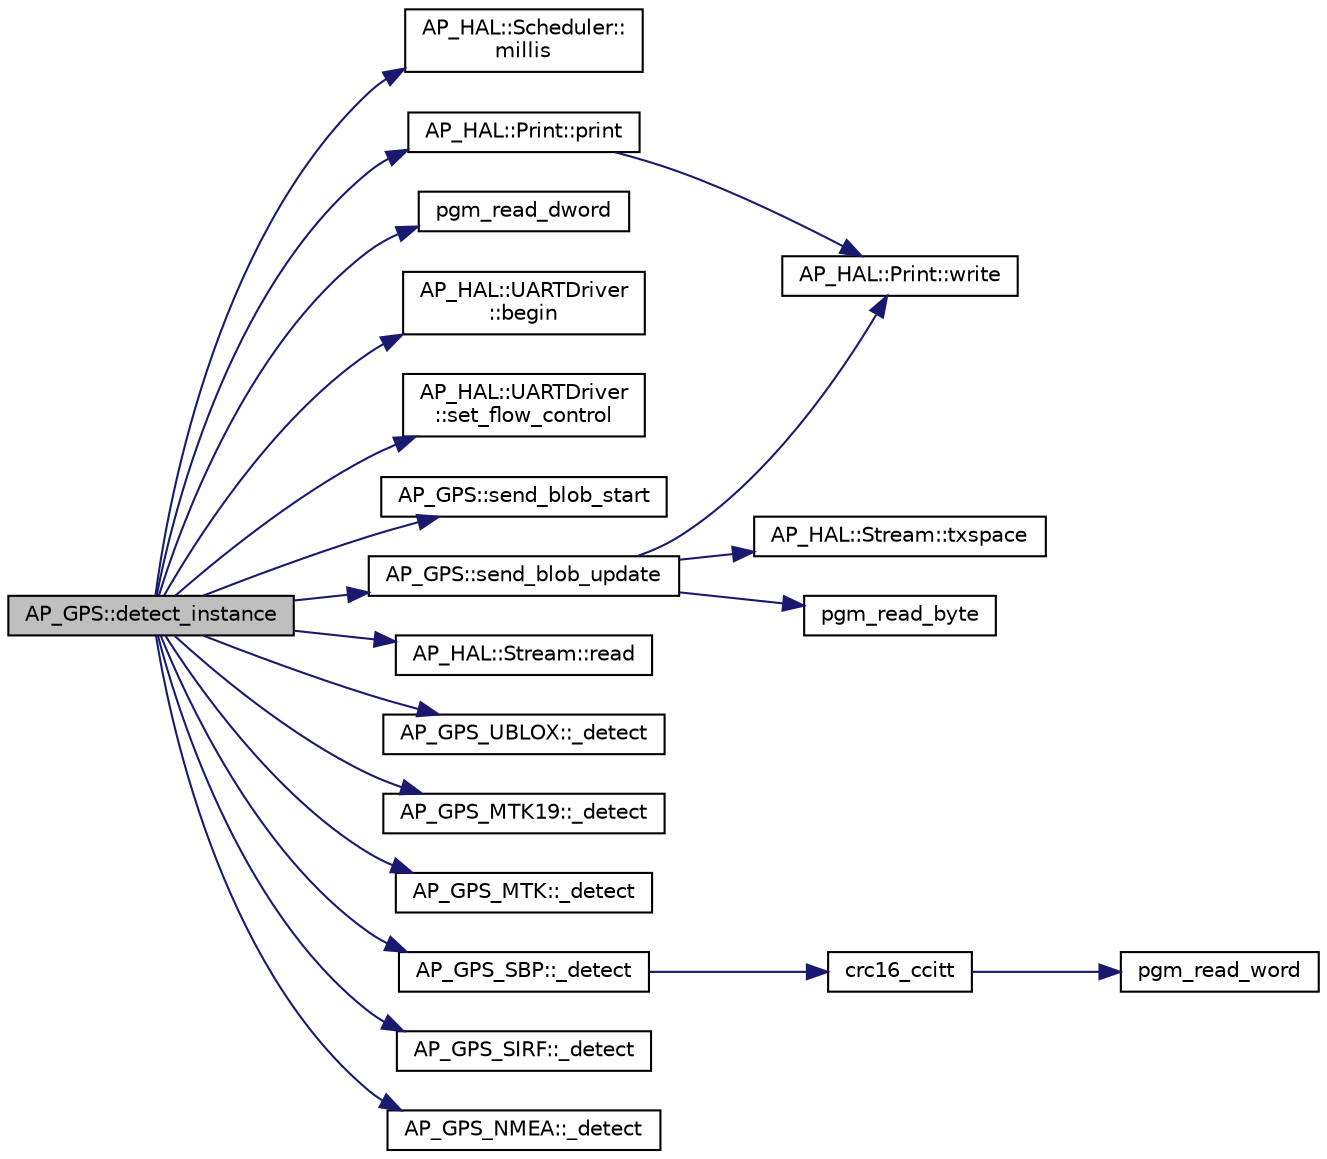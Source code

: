 digraph "AP_GPS::detect_instance"
{
 // INTERACTIVE_SVG=YES
  edge [fontname="Helvetica",fontsize="10",labelfontname="Helvetica",labelfontsize="10"];
  node [fontname="Helvetica",fontsize="10",shape=record];
  rankdir="LR";
  Node1 [label="AP_GPS::detect_instance",height=0.2,width=0.4,color="black", fillcolor="grey75", style="filled", fontcolor="black"];
  Node1 -> Node2 [color="midnightblue",fontsize="10",style="solid",fontname="Helvetica"];
  Node2 [label="AP_HAL::Scheduler::\lmillis",height=0.2,width=0.4,color="black", fillcolor="white", style="filled",URL="$classAP__HAL_1_1Scheduler.html#a26b68339fc68a562d8d3a1238d0ec8c1"];
  Node1 -> Node3 [color="midnightblue",fontsize="10",style="solid",fontname="Helvetica"];
  Node3 [label="AP_HAL::Print::print",height=0.2,width=0.4,color="black", fillcolor="white", style="filled",URL="$classAP__HAL_1_1Print.html#acfe80773011eb17dfb52c2fba517a093"];
  Node3 -> Node4 [color="midnightblue",fontsize="10",style="solid",fontname="Helvetica"];
  Node4 [label="AP_HAL::Print::write",height=0.2,width=0.4,color="black", fillcolor="white", style="filled",URL="$classAP__HAL_1_1Print.html#acc65391952a43334f8f5c9bef341f501"];
  Node1 -> Node5 [color="midnightblue",fontsize="10",style="solid",fontname="Helvetica"];
  Node5 [label="pgm_read_dword",height=0.2,width=0.4,color="black", fillcolor="white", style="filled",URL="$AP__Progmem_8h.html#a1940138bf478b967dbe8c1b559885bd1"];
  Node1 -> Node6 [color="midnightblue",fontsize="10",style="solid",fontname="Helvetica"];
  Node6 [label="AP_HAL::UARTDriver\l::begin",height=0.2,width=0.4,color="black", fillcolor="white", style="filled",URL="$classAP__HAL_1_1UARTDriver.html#a2a83124757f6f8f6eb4d25b11c9cb97e"];
  Node1 -> Node7 [color="midnightblue",fontsize="10",style="solid",fontname="Helvetica"];
  Node7 [label="AP_HAL::UARTDriver\l::set_flow_control",height=0.2,width=0.4,color="black", fillcolor="white", style="filled",URL="$classAP__HAL_1_1UARTDriver.html#ae831a0d75f4760267d444c522e1271a1"];
  Node1 -> Node8 [color="midnightblue",fontsize="10",style="solid",fontname="Helvetica"];
  Node8 [label="AP_GPS::send_blob_start",height=0.2,width=0.4,color="black", fillcolor="white", style="filled",URL="$classAP__GPS.html#a90b25b2edbb127b22e597a56f2a01e42"];
  Node1 -> Node9 [color="midnightblue",fontsize="10",style="solid",fontname="Helvetica"];
  Node9 [label="AP_GPS::send_blob_update",height=0.2,width=0.4,color="black", fillcolor="white", style="filled",URL="$classAP__GPS.html#ad4512e4952aa41566d6afb110e0fd6a1"];
  Node9 -> Node10 [color="midnightblue",fontsize="10",style="solid",fontname="Helvetica"];
  Node10 [label="AP_HAL::Stream::txspace",height=0.2,width=0.4,color="black", fillcolor="white", style="filled",URL="$classAP__HAL_1_1Stream.html#a7028834212873394e906bcaf7f4a06b3"];
  Node9 -> Node4 [color="midnightblue",fontsize="10",style="solid",fontname="Helvetica"];
  Node9 -> Node11 [color="midnightblue",fontsize="10",style="solid",fontname="Helvetica"];
  Node11 [label="pgm_read_byte",height=0.2,width=0.4,color="black", fillcolor="white", style="filled",URL="$AP__Progmem_8h.html#a1514e0408e036062b4af844baaf567da"];
  Node1 -> Node12 [color="midnightblue",fontsize="10",style="solid",fontname="Helvetica"];
  Node12 [label="AP_HAL::Stream::read",height=0.2,width=0.4,color="black", fillcolor="white", style="filled",URL="$classAP__HAL_1_1Stream.html#ae42ff362cc2a7e527c22f92a3740c2ac"];
  Node1 -> Node13 [color="midnightblue",fontsize="10",style="solid",fontname="Helvetica"];
  Node13 [label="AP_GPS_UBLOX::_detect",height=0.2,width=0.4,color="black", fillcolor="white", style="filled",URL="$classAP__GPS__UBLOX.html#abd6e355abac6f9d1914591b92298395b"];
  Node1 -> Node14 [color="midnightblue",fontsize="10",style="solid",fontname="Helvetica"];
  Node14 [label="AP_GPS_MTK19::_detect",height=0.2,width=0.4,color="black", fillcolor="white", style="filled",URL="$classAP__GPS__MTK19.html#ae7dd973d7154070da15101cfc9f4a58b"];
  Node1 -> Node15 [color="midnightblue",fontsize="10",style="solid",fontname="Helvetica"];
  Node15 [label="AP_GPS_MTK::_detect",height=0.2,width=0.4,color="black", fillcolor="white", style="filled",URL="$classAP__GPS__MTK.html#aaaa210f0bb36cd3e6150b617418c3a92"];
  Node1 -> Node16 [color="midnightblue",fontsize="10",style="solid",fontname="Helvetica"];
  Node16 [label="AP_GPS_SBP::_detect",height=0.2,width=0.4,color="black", fillcolor="white", style="filled",URL="$classAP__GPS__SBP.html#ae1ae391d424ba0cc24b0b8b70a263bcc"];
  Node16 -> Node17 [color="midnightblue",fontsize="10",style="solid",fontname="Helvetica"];
  Node17 [label="crc16_ccitt",height=0.2,width=0.4,color="black", fillcolor="white", style="filled",URL="$edc_8cpp.html#a666dccd038ea3bdbae05549319f783d6"];
  Node17 -> Node18 [color="midnightblue",fontsize="10",style="solid",fontname="Helvetica"];
  Node18 [label="pgm_read_word",height=0.2,width=0.4,color="black", fillcolor="white", style="filled",URL="$AP__Progmem_8h.html#a9fc333349fa71fdc21a2d5152c5e23a2"];
  Node1 -> Node19 [color="midnightblue",fontsize="10",style="solid",fontname="Helvetica"];
  Node19 [label="AP_GPS_SIRF::_detect",height=0.2,width=0.4,color="black", fillcolor="white", style="filled",URL="$classAP__GPS__SIRF.html#a99c1e4f27c9077aaadead6cc6ad031a0"];
  Node1 -> Node20 [color="midnightblue",fontsize="10",style="solid",fontname="Helvetica"];
  Node20 [label="AP_GPS_NMEA::_detect",height=0.2,width=0.4,color="black", fillcolor="white", style="filled",URL="$classAP__GPS__NMEA.html#a14edc53eb3e6907cba8b59832c69fd33"];
}
